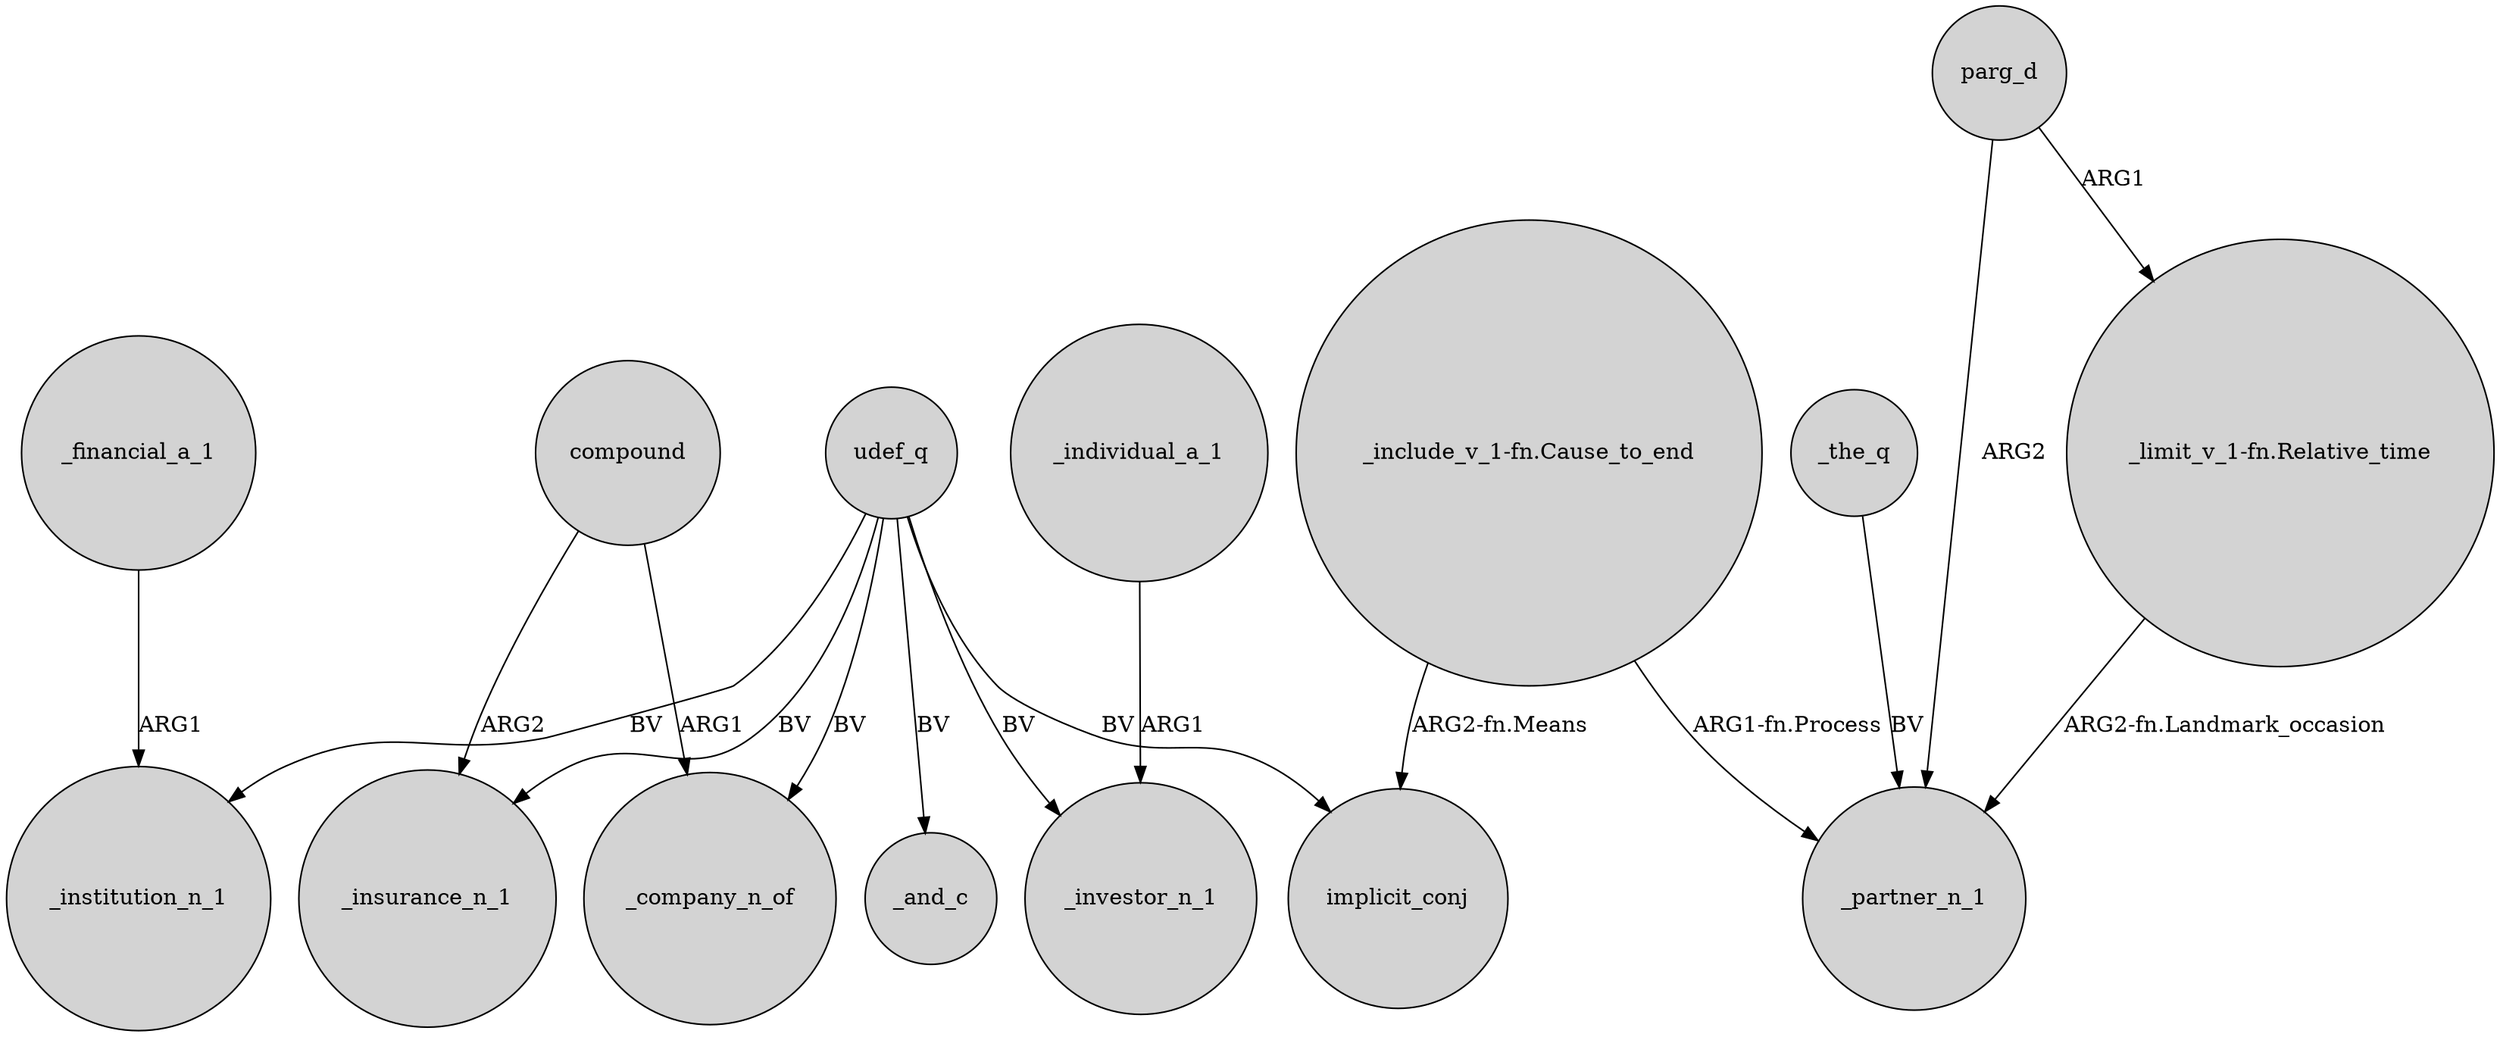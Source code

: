 digraph {
	node [shape=circle style=filled]
	udef_q -> _institution_n_1 [label=BV]
	compound -> _company_n_of [label=ARG1]
	udef_q -> _insurance_n_1 [label=BV]
	parg_d -> _partner_n_1 [label=ARG2]
	_individual_a_1 -> _investor_n_1 [label=ARG1]
	"_include_v_1-fn.Cause_to_end" -> _partner_n_1 [label="ARG1-fn.Process"]
	_financial_a_1 -> _institution_n_1 [label=ARG1]
	udef_q -> _company_n_of [label=BV]
	udef_q -> _and_c [label=BV]
	udef_q -> _investor_n_1 [label=BV]
	"_limit_v_1-fn.Relative_time" -> _partner_n_1 [label="ARG2-fn.Landmark_occasion"]
	udef_q -> implicit_conj [label=BV]
	"_include_v_1-fn.Cause_to_end" -> implicit_conj [label="ARG2-fn.Means"]
	compound -> _insurance_n_1 [label=ARG2]
	parg_d -> "_limit_v_1-fn.Relative_time" [label=ARG1]
	_the_q -> _partner_n_1 [label=BV]
}
